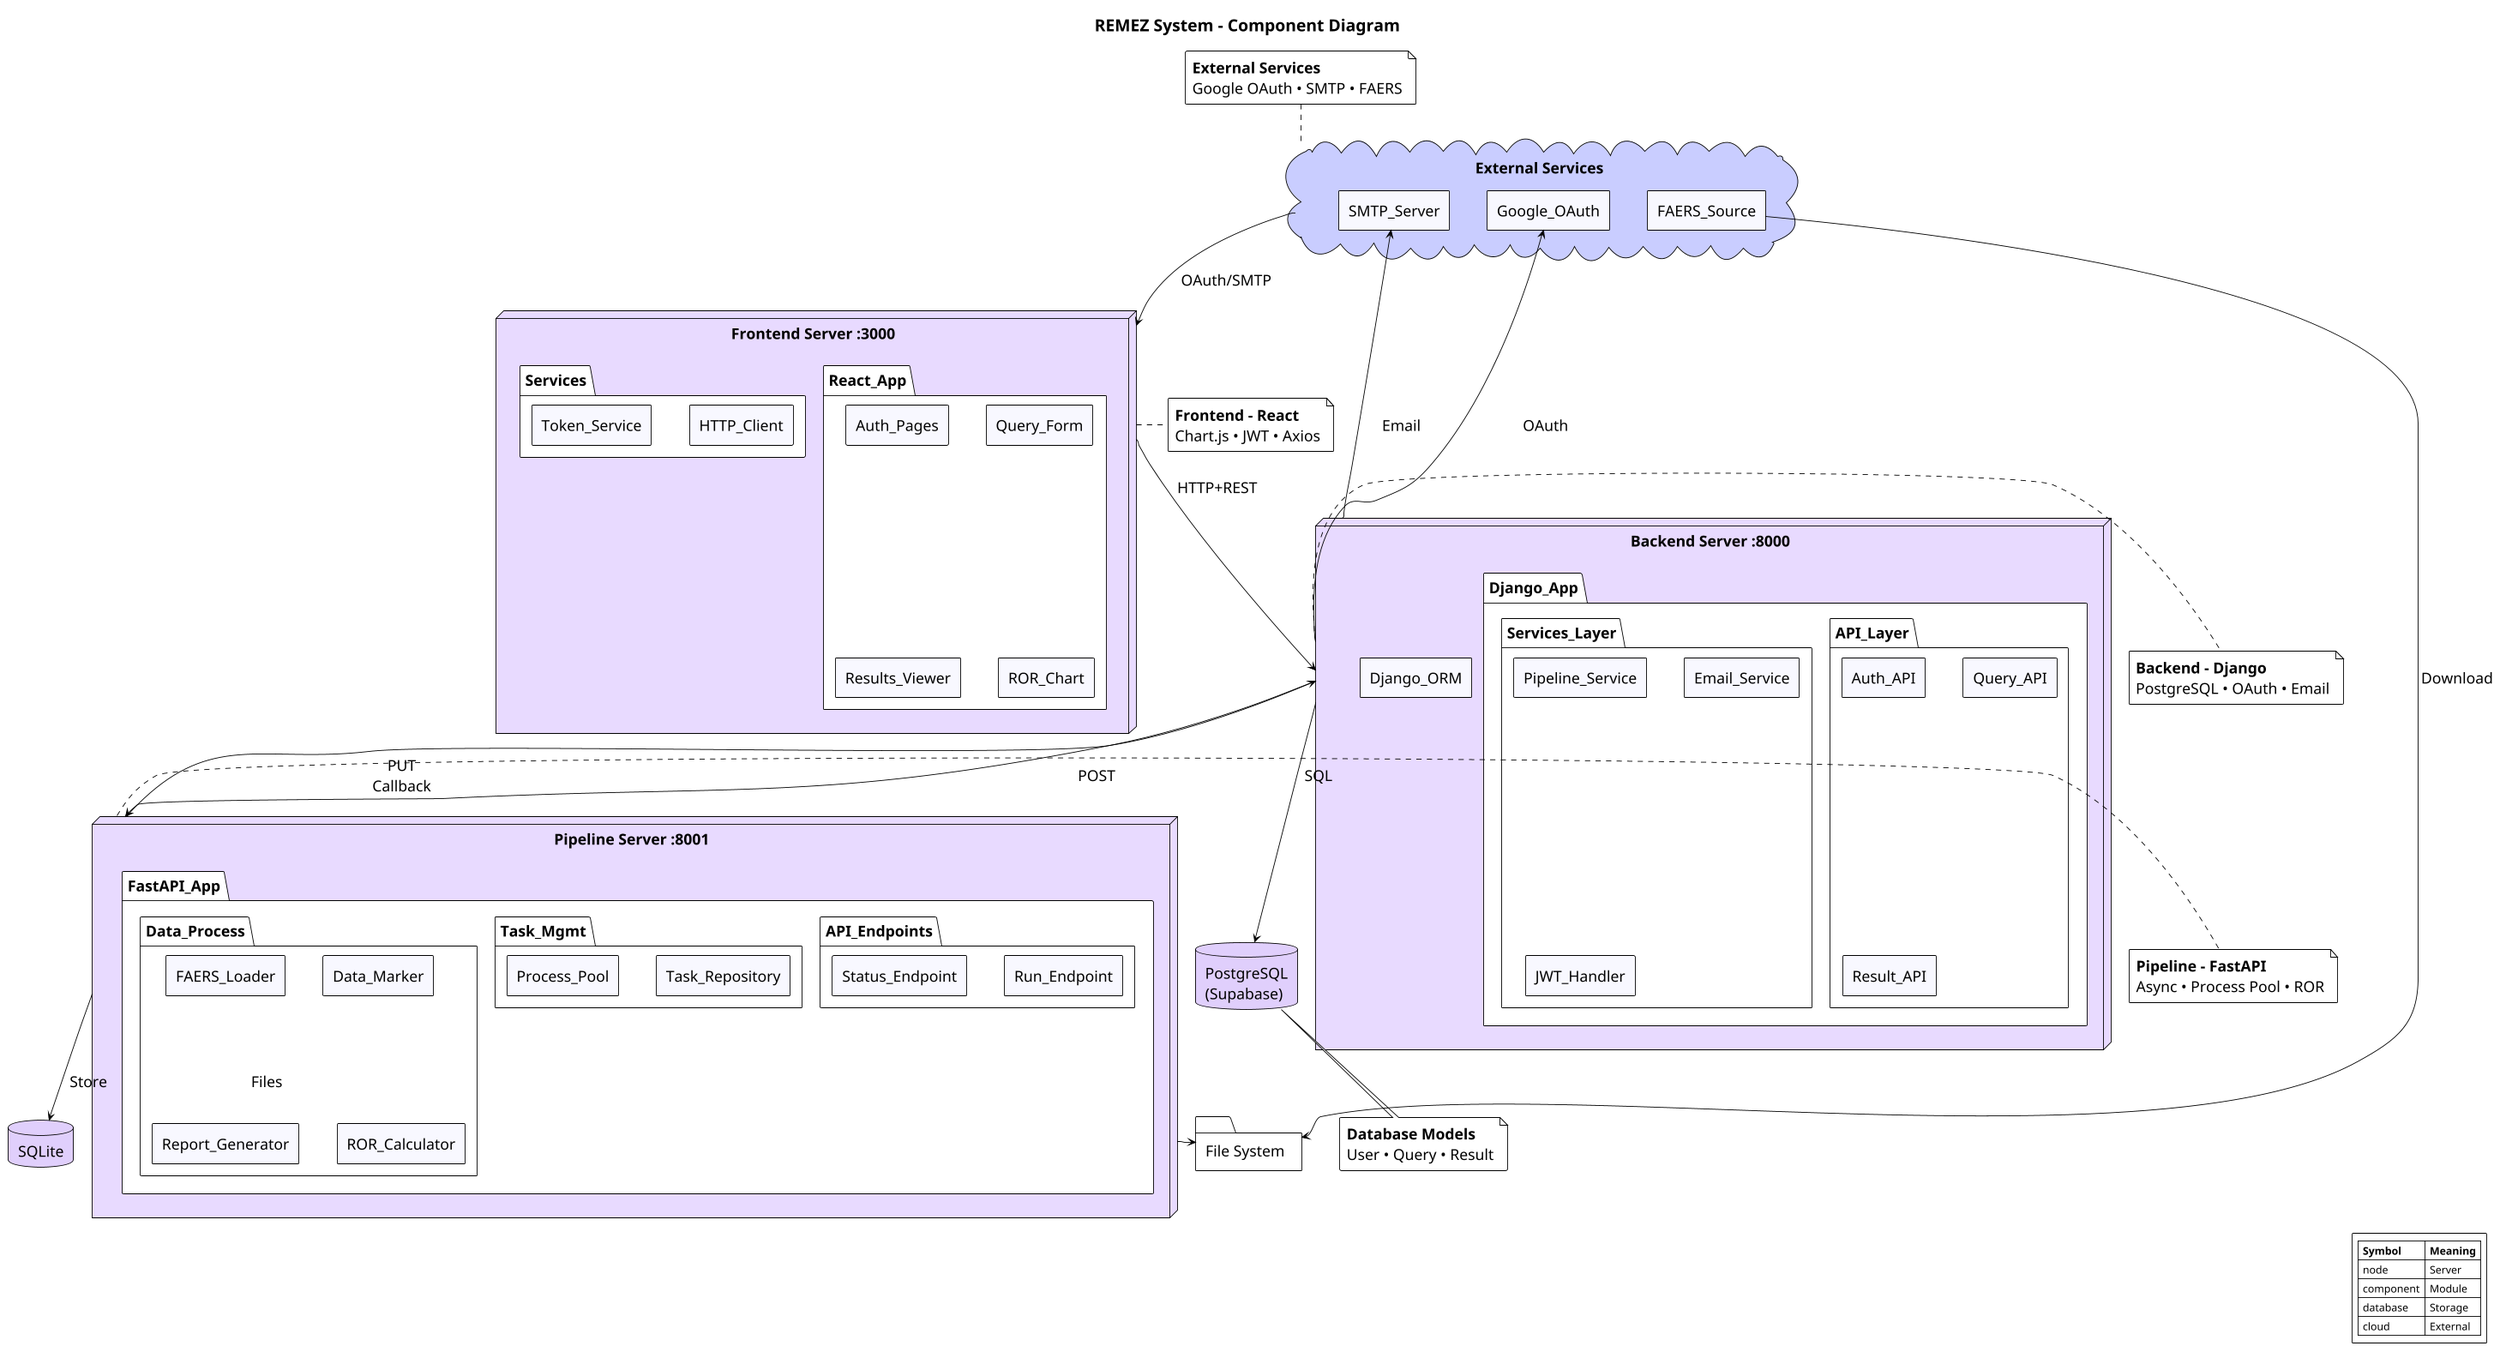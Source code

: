 @startuml REMEZ_Component_Diagram

title REMEZ System - Component Diagram

!theme plain
skinparam monochrome false
skinparam defaultFontName Arial
skinparam roundcorner 3
skinparam shadowing false

' High resolution for clarity
skinparam dpi 400
skinparam padding 3
skinparam nodesep 50
skinparam ranksep 60
skinparam componentStyle rectangle

' Clear readable fonts
skinparam defaultFontSize 20

skinparam component {
    BackgroundColor #F8F8FF
    BorderColor #000000
    FontSize 20
}

skinparam node {
    BackgroundColor #E8DAFF
    BorderColor #000000
    FontSize 20
}

skinparam database {
    BackgroundColor #E0CFFC
    BorderColor #000000
    FontSize 20
}

skinparam cloud {
    BackgroundColor #C9CDFF
    BorderColor #000000
    FontSize 20
}

skinparam package {
    FontSize 20
}

' ==========================================
' Layer 1: External Services (Top)
' ==========================================
cloud "External Services" as External {
    component Google_OAuth
    component SMTP_Server
    component FAERS_Source
}

note top of External
    **External Services**
    Google OAuth • SMTP • FAERS
end note

' ==========================================
' Layer 2: Frontend (Second)
' ==========================================
node "Frontend Server :3000" as FrontendNode {
    package React_App {
        component Auth_Pages
        component Query_Form
        component Results_Viewer
        component ROR_Chart
    }
    
    package Services {
        component HTTP_Client
        component Token_Service
    }
}

note right of FrontendNode
    **Frontend - React**
    Chart.js • JWT • Axios
end note

' ==========================================
' Layer 3: Backend (Middle)
' ==========================================
node "Backend Server :8000" as BackendNode {
    package Django_App {
        package API_Layer {
            component Auth_API
            component Query_API
            component Result_API
        }
        
        package Services_Layer {
            component Pipeline_Service
            component Email_Service
            component JWT_Handler
        }
    }
    
    component Django_ORM
}

note right of BackendNode
    **Backend - Django**
    PostgreSQL • OAuth • Email
end note

' ==========================================
' Layer 4: Pipeline (Fourth)
' ==========================================
node "Pipeline Server :8001" as PipelineNode {
    package FastAPI_App {
        package API_Endpoints {
            component Run_Endpoint
            component Status_Endpoint
        }
        
        package Task_Mgmt {
            component Task_Repository
            component Process_Pool
        }
        
        package Data_Process {
            component FAERS_Loader
            component Data_Marker
            component Report_Generator
            component ROR_Calculator
        }
    }
}

note right of PipelineNode
    **Pipeline - FastAPI**
    Async • Process Pool • ROR
end note

' ==========================================
' Layer 5: Data Stores (Bottom)
' ==========================================
database "PostgreSQL\n(Supabase)" as Postgres
database "SQLite" as SQLite
folder "File System" as FileSystem

note bottom of Postgres
    **Database Models**
    User • Query • Result
end note

' ==========================================
' Vertical Connections - Top to Bottom
' ==========================================
External -down-> FrontendNode : OAuth/SMTP
FrontendNode -down-> BackendNode : HTTP+REST
BackendNode -down-> PipelineNode : POST
PipelineNode -down-> SQLite : Store
PipelineNode -down-> FileSystem : Files
BackendNode -down-> Postgres : SQL
PipelineNode -up-> BackendNode : PUT\nCallback
FAERS_Source -down-> FileSystem : Download

' ==========================================
' Horizontal Connections
' ==========================================
BackendNode -up-> Google_OAuth : OAuth
BackendNode -up-> SMTP_Server : Email

legend bottom right
|= Symbol |= Meaning |
| node | Server |
| component | Module |
| database | Storage |
| cloud | External |
endlegend

hide footbox
scale 700 width

@enduml